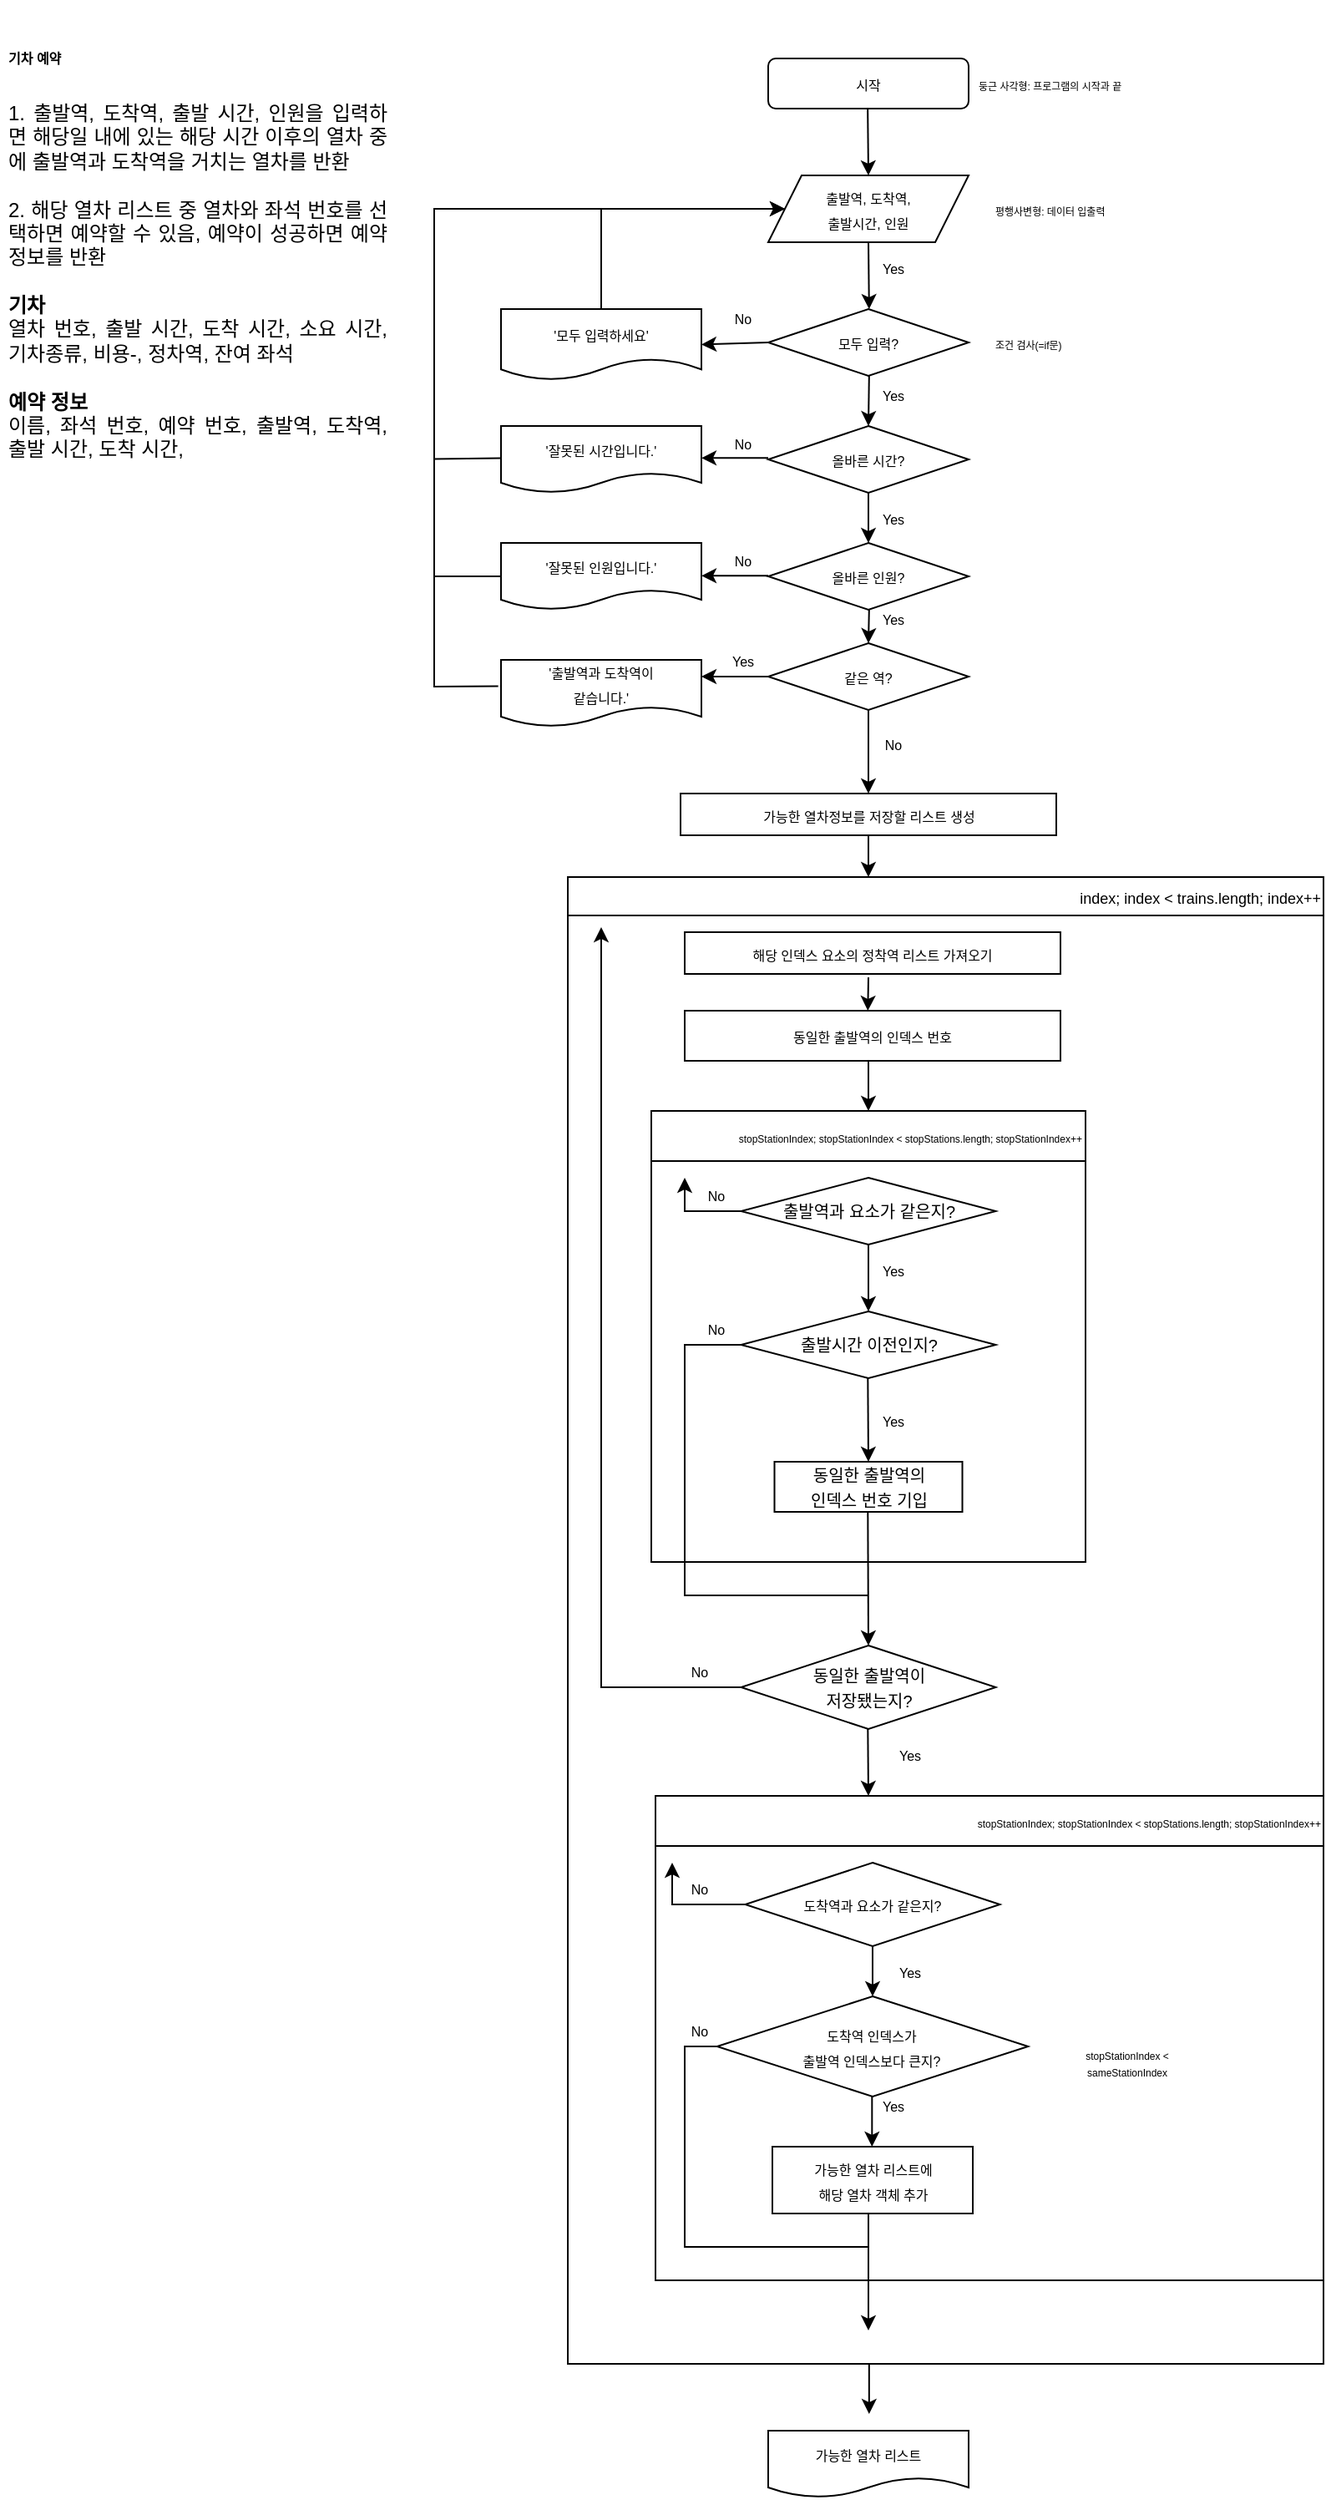 <mxfile version="21.0.6" type="device"><diagram name="페이지-1" id="TivX8u7nkttPi0Drc1GT"><mxGraphModel dx="386" dy="1572" grid="1" gridSize="10" guides="1" tooltips="1" connect="1" arrows="1" fold="1" page="1" pageScale="1" pageWidth="827" pageHeight="1169" math="0" shadow="0"><root><mxCell id="0"/><mxCell id="1" parent="0"/><mxCell id="CI9CVftKUss4nP9BuD28-2" value="&lt;h1&gt;&lt;font style=&quot;font-size: 8px;&quot;&gt;기차 예약&lt;/font&gt;&lt;/h1&gt;&lt;div style=&quot;text-align: justify;&quot;&gt;1. 출발역, 도착역, 출발 시간, 인원을 입력하면 해당일 내에 있는 해당 시간 이후의 열차 중에 출발역과 도착역을 거치는 열차를 반환&lt;/div&gt;&lt;div style=&quot;text-align: justify;&quot;&gt;&lt;br&gt;&lt;/div&gt;&lt;div style=&quot;text-align: justify;&quot;&gt;2. 해당 열차 리스트 중 열차와 좌석 번호를 선택하면 예약할 수 있음, 예약이 성공하면 예약 정보를 반환&lt;/div&gt;&lt;div style=&quot;text-align: justify;&quot;&gt;&lt;br&gt;&lt;/div&gt;&lt;div style=&quot;text-align: justify;&quot;&gt;&lt;b&gt;기차&lt;/b&gt;&lt;/div&gt;&lt;div style=&quot;text-align: justify;&quot;&gt;열차 번호, 출발 시간, 도착 시간, 소요 시간, 기차종류,&amp;nbsp;&lt;span style=&quot;background-color: initial;&quot;&gt;비용-, 정차역, 잔여 좌석&amp;nbsp;&lt;/span&gt;&lt;/div&gt;&lt;div style=&quot;text-align: justify;&quot;&gt;&lt;br&gt;&lt;/div&gt;&lt;div style=&quot;text-align: justify;&quot;&gt;&lt;b&gt;예약 정보&lt;/b&gt;&lt;/div&gt;&lt;div style=&quot;text-align: justify;&quot;&gt;이름, 좌석 번호, 예약 번호, 출발역, 도착역, 출발 시간, 도착 시간,&amp;nbsp;&lt;/div&gt;&lt;div style=&quot;text-align: justify;&quot;&gt;&lt;br&gt;&lt;/div&gt;&lt;div&gt;&lt;br&gt;&lt;/div&gt;" style="text;html=1;strokeColor=none;fillColor=none;spacing=5;spacingTop=-20;whiteSpace=wrap;overflow=hidden;rounded=0;" parent="1" vertex="1"><mxGeometry x="10" y="-1145" width="235" height="300" as="geometry"/></mxCell><mxCell id="72me5ZO-nf5Kt0Uqi4xf-1" value="&lt;font style=&quot;font-size: 8px;&quot;&gt;시작&lt;/font&gt;" style="rounded=1;whiteSpace=wrap;html=1;" vertex="1" parent="1"><mxGeometry x="470" y="-1120" width="120" height="30" as="geometry"/></mxCell><mxCell id="72me5ZO-nf5Kt0Uqi4xf-2" value="&lt;font style=&quot;font-size: 6px;&quot;&gt;둥근 사각형: 프로그램의 시작과 끝&lt;/font&gt;" style="text;strokeColor=none;fillColor=none;align=left;verticalAlign=middle;spacingLeft=4;spacingRight=4;overflow=hidden;points=[[0,0.5],[1,0.5]];portConstraint=eastwest;rotatable=0;whiteSpace=wrap;html=1;" vertex="1" parent="1"><mxGeometry x="590" y="-1120" width="200" height="30" as="geometry"/></mxCell><mxCell id="72me5ZO-nf5Kt0Uqi4xf-3" value="&lt;font style=&quot;font-size: 8px;&quot;&gt;출발역, 도착역,&lt;br&gt;출발시간, 인원&lt;/font&gt;" style="shape=parallelogram;perimeter=parallelogramPerimeter;whiteSpace=wrap;html=1;fixedSize=1;" vertex="1" parent="1"><mxGeometry x="470" y="-1050" width="120" height="40" as="geometry"/></mxCell><mxCell id="72me5ZO-nf5Kt0Uqi4xf-4" value="&lt;font style=&quot;font-size: 6px;&quot;&gt;평행사변형: 데이터 입출력&lt;/font&gt;" style="text;strokeColor=none;fillColor=none;align=left;verticalAlign=middle;spacingLeft=4;spacingRight=4;overflow=hidden;points=[[0,0.5],[1,0.5]];portConstraint=eastwest;rotatable=0;whiteSpace=wrap;html=1;" vertex="1" parent="1"><mxGeometry x="600" y="-1045" width="170" height="30" as="geometry"/></mxCell><mxCell id="72me5ZO-nf5Kt0Uqi4xf-5" value="" style="endArrow=classic;html=1;rounded=0;" edge="1" parent="1"><mxGeometry width="50" height="50" relative="1" as="geometry"><mxPoint x="529.58" y="-1090" as="sourcePoint"/><mxPoint x="530" y="-1050" as="targetPoint"/></mxGeometry></mxCell><mxCell id="72me5ZO-nf5Kt0Uqi4xf-6" value="&lt;font style=&quot;font-size: 8px;&quot;&gt;모두 입력?&lt;/font&gt;" style="rhombus;whiteSpace=wrap;html=1;" vertex="1" parent="1"><mxGeometry x="470" y="-970" width="120" height="40" as="geometry"/></mxCell><mxCell id="72me5ZO-nf5Kt0Uqi4xf-7" value="&lt;font style=&quot;font-size: 6px;&quot;&gt;조건 검사(=if문)&lt;/font&gt;" style="text;strokeColor=none;fillColor=none;align=left;verticalAlign=middle;spacingLeft=4;spacingRight=4;overflow=hidden;points=[[0,0.5],[1,0.5]];portConstraint=eastwest;rotatable=0;whiteSpace=wrap;html=1;" vertex="1" parent="1"><mxGeometry x="600" y="-965" width="110" height="30" as="geometry"/></mxCell><mxCell id="72me5ZO-nf5Kt0Uqi4xf-10" value="" style="endArrow=classic;html=1;rounded=0;" edge="1" parent="1"><mxGeometry width="50" height="50" relative="1" as="geometry"><mxPoint x="530" y="-1010" as="sourcePoint"/><mxPoint x="530.42" y="-970" as="targetPoint"/></mxGeometry></mxCell><mxCell id="72me5ZO-nf5Kt0Uqi4xf-12" value="&lt;font style=&quot;font-size: 8px;&quot;&gt;'모두 입력하세요'&lt;/font&gt;" style="shape=document;whiteSpace=wrap;html=1;boundedLbl=1;" vertex="1" parent="1"><mxGeometry x="310" y="-970" width="120" height="42.5" as="geometry"/></mxCell><mxCell id="72me5ZO-nf5Kt0Uqi4xf-16" value="" style="endArrow=classic;html=1;rounded=0;entryX=0;entryY=0.5;entryDx=0;entryDy=0;exitX=0.5;exitY=0;exitDx=0;exitDy=0;" edge="1" parent="1" source="72me5ZO-nf5Kt0Uqi4xf-12" target="72me5ZO-nf5Kt0Uqi4xf-3"><mxGeometry width="50" height="50" relative="1" as="geometry"><mxPoint x="379" y="-950" as="sourcePoint"/><mxPoint x="429" y="-985" as="targetPoint"/><Array as="points"><mxPoint x="370" y="-1030"/></Array></mxGeometry></mxCell><mxCell id="72me5ZO-nf5Kt0Uqi4xf-18" value="" style="endArrow=classic;html=1;rounded=0;exitX=0;exitY=0.5;exitDx=0;exitDy=0;entryX=1;entryY=0.5;entryDx=0;entryDy=0;" edge="1" parent="1" source="72me5ZO-nf5Kt0Uqi4xf-6" target="72me5ZO-nf5Kt0Uqi4xf-12"><mxGeometry width="50" height="50" relative="1" as="geometry"><mxPoint x="460" y="-920" as="sourcePoint"/><mxPoint x="440" y="-920.42" as="targetPoint"/></mxGeometry></mxCell><mxCell id="72me5ZO-nf5Kt0Uqi4xf-20" value="&lt;font style=&quot;font-size: 8px;&quot;&gt;No&lt;/font&gt;" style="text;html=1;strokeColor=none;fillColor=none;align=center;verticalAlign=middle;whiteSpace=wrap;rounded=0;" vertex="1" parent="1"><mxGeometry x="440" y="-970" width="30" height="10" as="geometry"/></mxCell><mxCell id="72me5ZO-nf5Kt0Uqi4xf-23" value="&lt;font style=&quot;font-size: 8px;&quot;&gt;올바른 시간?&lt;/font&gt;" style="rhombus;whiteSpace=wrap;html=1;" vertex="1" parent="1"><mxGeometry x="470" y="-900" width="120" height="40" as="geometry"/></mxCell><mxCell id="72me5ZO-nf5Kt0Uqi4xf-24" value="" style="endArrow=classic;html=1;rounded=0;" edge="1" parent="1"><mxGeometry width="50" height="50" relative="1" as="geometry"><mxPoint x="530.42" y="-930" as="sourcePoint"/><mxPoint x="530" y="-900" as="targetPoint"/></mxGeometry></mxCell><mxCell id="72me5ZO-nf5Kt0Uqi4xf-25" value="&lt;font style=&quot;font-size: 8px;&quot;&gt;'잘못된 시간입니다.'&lt;/font&gt;" style="shape=document;whiteSpace=wrap;html=1;boundedLbl=1;" vertex="1" parent="1"><mxGeometry x="310" y="-900" width="120" height="40" as="geometry"/></mxCell><mxCell id="72me5ZO-nf5Kt0Uqi4xf-27" value="" style="endArrow=classic;html=1;rounded=0;" edge="1" parent="1"><mxGeometry width="50" height="50" relative="1" as="geometry"><mxPoint x="270" y="-800" as="sourcePoint"/><mxPoint x="480" y="-1030" as="targetPoint"/><Array as="points"><mxPoint x="270" y="-1030"/></Array></mxGeometry></mxCell><mxCell id="72me5ZO-nf5Kt0Uqi4xf-29" value="&lt;font style=&quot;font-size: 8px;&quot;&gt;올바른 인원?&lt;/font&gt;" style="rhombus;whiteSpace=wrap;html=1;" vertex="1" parent="1"><mxGeometry x="470" y="-830" width="120" height="40" as="geometry"/></mxCell><mxCell id="72me5ZO-nf5Kt0Uqi4xf-32" value="&lt;font style=&quot;font-size: 8px;&quot;&gt;'잘못된 인원입니다.'&lt;/font&gt;" style="shape=document;whiteSpace=wrap;html=1;boundedLbl=1;" vertex="1" parent="1"><mxGeometry x="310" y="-830" width="120" height="40" as="geometry"/></mxCell><mxCell id="72me5ZO-nf5Kt0Uqi4xf-33" value="" style="endArrow=none;html=1;rounded=0;" edge="1" parent="1"><mxGeometry width="50" height="50" relative="1" as="geometry"><mxPoint x="270" y="-880.27" as="sourcePoint"/><mxPoint x="310" y="-880.69" as="targetPoint"/></mxGeometry></mxCell><mxCell id="72me5ZO-nf5Kt0Uqi4xf-34" value="" style="endArrow=none;html=1;rounded=0;entryX=0;entryY=0.5;entryDx=0;entryDy=0;" edge="1" parent="1" target="72me5ZO-nf5Kt0Uqi4xf-32"><mxGeometry width="50" height="50" relative="1" as="geometry"><mxPoint x="270" y="-810" as="sourcePoint"/><mxPoint x="310" y="-730.42" as="targetPoint"/></mxGeometry></mxCell><mxCell id="72me5ZO-nf5Kt0Uqi4xf-38" value="" style="endArrow=classic;html=1;rounded=0;exitX=0;exitY=0.5;exitDx=0;exitDy=0;entryX=1;entryY=0.5;entryDx=0;entryDy=0;" edge="1" parent="1"><mxGeometry width="50" height="50" relative="1" as="geometry"><mxPoint x="470" y="-880.83" as="sourcePoint"/><mxPoint x="430" y="-880.83" as="targetPoint"/></mxGeometry></mxCell><mxCell id="72me5ZO-nf5Kt0Uqi4xf-39" value="&lt;font style=&quot;font-size: 8px;&quot;&gt;No&lt;/font&gt;" style="text;html=1;strokeColor=none;fillColor=none;align=center;verticalAlign=middle;whiteSpace=wrap;rounded=0;" vertex="1" parent="1"><mxGeometry x="440" y="-900" width="30" height="20" as="geometry"/></mxCell><mxCell id="72me5ZO-nf5Kt0Uqi4xf-41" value="&lt;font style=&quot;font-size: 8px;&quot;&gt;Yes&lt;/font&gt;" style="text;html=1;strokeColor=none;fillColor=none;align=center;verticalAlign=middle;whiteSpace=wrap;rounded=0;" vertex="1" parent="1"><mxGeometry x="530" y="-1000" width="30" height="10" as="geometry"/></mxCell><mxCell id="72me5ZO-nf5Kt0Uqi4xf-42" value="" style="endArrow=classic;html=1;rounded=0;" edge="1" parent="1"><mxGeometry width="50" height="50" relative="1" as="geometry"><mxPoint x="530" y="-860" as="sourcePoint"/><mxPoint x="530" y="-830" as="targetPoint"/></mxGeometry></mxCell><mxCell id="72me5ZO-nf5Kt0Uqi4xf-44" style="edgeStyle=orthogonalEdgeStyle;rounded=0;orthogonalLoop=1;jettySize=auto;html=1;exitX=0.5;exitY=1;exitDx=0;exitDy=0;" edge="1" parent="1" source="72me5ZO-nf5Kt0Uqi4xf-29" target="72me5ZO-nf5Kt0Uqi4xf-29"><mxGeometry relative="1" as="geometry"/></mxCell><mxCell id="72me5ZO-nf5Kt0Uqi4xf-45" value="" style="endArrow=classic;html=1;rounded=0;exitX=0;exitY=0.5;exitDx=0;exitDy=0;" edge="1" parent="1" source="72me5ZO-nf5Kt0Uqi4xf-121"><mxGeometry width="50" height="50" relative="1" as="geometry"><mxPoint x="470" y="-755" as="sourcePoint"/><mxPoint x="430" y="-750" as="targetPoint"/></mxGeometry></mxCell><mxCell id="72me5ZO-nf5Kt0Uqi4xf-46" value="&lt;span style=&quot;font-size: 8px;&quot;&gt;Yes&lt;/span&gt;" style="text;html=1;strokeColor=none;fillColor=none;align=center;verticalAlign=middle;whiteSpace=wrap;rounded=0;" vertex="1" parent="1"><mxGeometry x="440" y="-770" width="30" height="20" as="geometry"/></mxCell><mxCell id="72me5ZO-nf5Kt0Uqi4xf-57" value="&lt;font style=&quot;font-size: 8px;&quot;&gt;Yes&lt;/font&gt;" style="text;html=1;strokeColor=none;fillColor=none;align=center;verticalAlign=middle;whiteSpace=wrap;rounded=0;" vertex="1" parent="1"><mxGeometry x="530" y="-927.5" width="30" height="17.5" as="geometry"/></mxCell><mxCell id="72me5ZO-nf5Kt0Uqi4xf-58" value="&lt;font style=&quot;font-size: 8px;&quot;&gt;Yes&lt;/font&gt;" style="text;html=1;strokeColor=none;fillColor=none;align=center;verticalAlign=middle;whiteSpace=wrap;rounded=0;" vertex="1" parent="1"><mxGeometry x="530.42" y="-850" width="30" height="10" as="geometry"/></mxCell><mxCell id="72me5ZO-nf5Kt0Uqi4xf-64" value="&lt;span style=&quot;border-color: var(--border-color); font-weight: normal;&quot;&gt;&lt;font style=&quot;border-color: var(--border-color); font-size: 9px;&quot;&gt;index; index &amp;lt; trains.length; index++&lt;/font&gt;&lt;/span&gt;" style="swimlane;whiteSpace=wrap;html=1;align=right;" vertex="1" parent="1"><mxGeometry x="350" y="-630" width="452.5" height="890" as="geometry"/></mxCell><mxCell id="72me5ZO-nf5Kt0Uqi4xf-65" value="&lt;font style=&quot;font-weight: normal; font-size: 6px;&quot;&gt;stopStationIndex; stopStationIndex &amp;lt; stopStations.length; stopStationIndex++&lt;/font&gt;" style="swimlane;whiteSpace=wrap;html=1;align=right;startSize=30;" vertex="1" parent="72me5ZO-nf5Kt0Uqi4xf-64"><mxGeometry x="50" y="140" width="260" height="270" as="geometry"/></mxCell><mxCell id="72me5ZO-nf5Kt0Uqi4xf-91" value="&lt;font style=&quot;font-size: 10px;&quot;&gt;출발역과 요소가 같은지?&lt;/font&gt;" style="rhombus;whiteSpace=wrap;html=1;" vertex="1" parent="72me5ZO-nf5Kt0Uqi4xf-65"><mxGeometry x="53.75" y="40" width="152.5" height="40" as="geometry"/></mxCell><mxCell id="72me5ZO-nf5Kt0Uqi4xf-92" value="&lt;font style=&quot;font-size: 10px;&quot;&gt;동일한 출발역의&lt;br&gt;인덱스 번호 기입&lt;/font&gt;" style="whiteSpace=wrap;html=1;" vertex="1" parent="72me5ZO-nf5Kt0Uqi4xf-65"><mxGeometry x="73.75" y="210" width="112.5" height="30" as="geometry"/></mxCell><mxCell id="72me5ZO-nf5Kt0Uqi4xf-93" value="" style="endArrow=classic;html=1;rounded=0;exitX=0.5;exitY=1;exitDx=0;exitDy=0;entryX=0.5;entryY=0;entryDx=0;entryDy=0;" edge="1" parent="72me5ZO-nf5Kt0Uqi4xf-65" source="72me5ZO-nf5Kt0Uqi4xf-91" target="72me5ZO-nf5Kt0Uqi4xf-118"><mxGeometry width="50" height="50" relative="1" as="geometry"><mxPoint x="143.41" y="90" as="sourcePoint"/><mxPoint x="130" y="100" as="targetPoint"/></mxGeometry></mxCell><mxCell id="72me5ZO-nf5Kt0Uqi4xf-118" value="&lt;font style=&quot;font-size: 10px;&quot;&gt;출발시간 이전인지?&lt;/font&gt;" style="rhombus;whiteSpace=wrap;html=1;" vertex="1" parent="72me5ZO-nf5Kt0Uqi4xf-65"><mxGeometry x="53.75" y="120" width="152.5" height="40" as="geometry"/></mxCell><mxCell id="72me5ZO-nf5Kt0Uqi4xf-129" value="&lt;font style=&quot;font-size: 8px;&quot;&gt;No&lt;/font&gt;" style="text;html=1;strokeColor=none;fillColor=none;align=center;verticalAlign=middle;whiteSpace=wrap;rounded=0;" vertex="1" parent="72me5ZO-nf5Kt0Uqi4xf-65"><mxGeometry x="23.75" y="40" width="30" height="20" as="geometry"/></mxCell><mxCell id="72me5ZO-nf5Kt0Uqi4xf-131" value="" style="endArrow=classic;html=1;rounded=0;exitX=0.5;exitY=1;exitDx=0;exitDy=0;" edge="1" parent="72me5ZO-nf5Kt0Uqi4xf-65"><mxGeometry width="50" height="50" relative="1" as="geometry"><mxPoint x="129.66" y="160" as="sourcePoint"/><mxPoint x="130" y="210" as="targetPoint"/></mxGeometry></mxCell><mxCell id="72me5ZO-nf5Kt0Uqi4xf-132" value="&lt;font style=&quot;font-size: 8px;&quot;&gt;No&lt;/font&gt;" style="text;html=1;strokeColor=none;fillColor=none;align=center;verticalAlign=middle;whiteSpace=wrap;rounded=0;" vertex="1" parent="72me5ZO-nf5Kt0Uqi4xf-65"><mxGeometry x="23.75" y="120" width="30" height="20" as="geometry"/></mxCell><mxCell id="72me5ZO-nf5Kt0Uqi4xf-133" value="&lt;font style=&quot;font-size: 8px;&quot;&gt;Yes&lt;/font&gt;" style="text;html=1;strokeColor=none;fillColor=none;align=center;verticalAlign=middle;whiteSpace=wrap;rounded=0;" vertex="1" parent="72me5ZO-nf5Kt0Uqi4xf-65"><mxGeometry x="130" y="90" width="30" height="10" as="geometry"/></mxCell><mxCell id="72me5ZO-nf5Kt0Uqi4xf-134" value="&lt;font style=&quot;font-size: 8px;&quot;&gt;Yes&lt;/font&gt;" style="text;html=1;strokeColor=none;fillColor=none;align=center;verticalAlign=middle;whiteSpace=wrap;rounded=0;" vertex="1" parent="72me5ZO-nf5Kt0Uqi4xf-65"><mxGeometry x="130" y="180" width="30" height="10" as="geometry"/></mxCell><mxCell id="72me5ZO-nf5Kt0Uqi4xf-173" value="" style="endArrow=classic;html=1;rounded=0;exitX=1;exitY=1;exitDx=0;exitDy=0;" edge="1" parent="72me5ZO-nf5Kt0Uqi4xf-65" source="72me5ZO-nf5Kt0Uqi4xf-129"><mxGeometry width="50" height="50" relative="1" as="geometry"><mxPoint x="30" y="100" as="sourcePoint"/><mxPoint x="20" y="40" as="targetPoint"/><Array as="points"><mxPoint x="20" y="60"/></Array></mxGeometry></mxCell><mxCell id="72me5ZO-nf5Kt0Uqi4xf-62" value="&lt;font style=&quot;font-size: 8px;&quot;&gt;해당 인덱스 요소의 정착역 리스트 가져오기&lt;/font&gt;" style="whiteSpace=wrap;html=1;" vertex="1" parent="72me5ZO-nf5Kt0Uqi4xf-64"><mxGeometry x="70" y="33" width="225" height="25" as="geometry"/></mxCell><mxCell id="72me5ZO-nf5Kt0Uqi4xf-89" value="&lt;font style=&quot;font-size: 8px;&quot;&gt;동일한 출발역의 인덱스 번호&lt;/font&gt;" style="whiteSpace=wrap;html=1;" vertex="1" parent="72me5ZO-nf5Kt0Uqi4xf-64"><mxGeometry x="70" y="80" width="225" height="30" as="geometry"/></mxCell><mxCell id="72me5ZO-nf5Kt0Uqi4xf-96" value="" style="endArrow=classic;html=1;rounded=0;" edge="1" parent="72me5ZO-nf5Kt0Uqi4xf-64"><mxGeometry width="50" height="50" relative="1" as="geometry"><mxPoint x="180" y="110" as="sourcePoint"/><mxPoint x="180" y="140" as="targetPoint"/></mxGeometry></mxCell><mxCell id="72me5ZO-nf5Kt0Uqi4xf-97" value="&lt;font style=&quot;font-size: 10px;&quot;&gt;동일한 출발역이&lt;br&gt;저장됐는지?&lt;/font&gt;" style="rhombus;whiteSpace=wrap;html=1;" vertex="1" parent="72me5ZO-nf5Kt0Uqi4xf-64"><mxGeometry x="103.75" y="460" width="152.5" height="50" as="geometry"/></mxCell><mxCell id="72me5ZO-nf5Kt0Uqi4xf-99" value="&lt;font style=&quot;font-weight: normal; font-size: 6px;&quot;&gt;stopStationIndex; stopStationIndex &amp;lt; stopStations.length; stopStationIndex++&lt;/font&gt;" style="swimlane;whiteSpace=wrap;html=1;align=right;startSize=30;" vertex="1" parent="72me5ZO-nf5Kt0Uqi4xf-64"><mxGeometry x="52.5" y="550" width="400" height="290" as="geometry"/></mxCell><mxCell id="72me5ZO-nf5Kt0Uqi4xf-100" value="&lt;font style=&quot;font-size: 8px;&quot;&gt;도착역과 요소가 같은지?&lt;/font&gt;" style="rhombus;whiteSpace=wrap;html=1;" vertex="1" parent="72me5ZO-nf5Kt0Uqi4xf-99"><mxGeometry x="53.75" y="40" width="152.5" height="50" as="geometry"/></mxCell><mxCell id="72me5ZO-nf5Kt0Uqi4xf-102" value="" style="endArrow=classic;html=1;rounded=0;entryX=0.5;entryY=0;entryDx=0;entryDy=0;exitX=0.5;exitY=1;exitDx=0;exitDy=0;" edge="1" parent="72me5ZO-nf5Kt0Uqi4xf-99" source="72me5ZO-nf5Kt0Uqi4xf-100"><mxGeometry width="50" height="50" relative="1" as="geometry"><mxPoint x="143.41" y="90" as="sourcePoint"/><mxPoint x="130" y="120.0" as="targetPoint"/></mxGeometry></mxCell><mxCell id="72me5ZO-nf5Kt0Uqi4xf-104" value="&lt;font style=&quot;font-size: 8px;&quot;&gt;도착역 인덱스가&lt;br&gt;출발역 인덱스보다 큰지?&lt;/font&gt;" style="rhombus;whiteSpace=wrap;html=1;" vertex="1" parent="72me5ZO-nf5Kt0Uqi4xf-99"><mxGeometry x="36.88" y="120" width="186.25" height="60" as="geometry"/></mxCell><mxCell id="72me5ZO-nf5Kt0Uqi4xf-107" value="&lt;font style=&quot;font-size: 8px;&quot;&gt;가능한 열차 리스트에&lt;br&gt;해당 열차 객체 추가&lt;/font&gt;" style="rounded=0;whiteSpace=wrap;html=1;" vertex="1" parent="72me5ZO-nf5Kt0Uqi4xf-99"><mxGeometry x="70" y="210" width="120" height="40" as="geometry"/></mxCell><mxCell id="72me5ZO-nf5Kt0Uqi4xf-136" value="" style="endArrow=classic;html=1;rounded=0;entryX=0.5;entryY=0;entryDx=0;entryDy=0;exitX=0.5;exitY=1;exitDx=0;exitDy=0;" edge="1" parent="72me5ZO-nf5Kt0Uqi4xf-99"><mxGeometry width="50" height="50" relative="1" as="geometry"><mxPoint x="129.66" y="180" as="sourcePoint"/><mxPoint x="129.66" y="210.0" as="targetPoint"/></mxGeometry></mxCell><mxCell id="72me5ZO-nf5Kt0Uqi4xf-138" value="&lt;font style=&quot;font-size: 8px;&quot;&gt;No&lt;/font&gt;" style="text;html=1;strokeColor=none;fillColor=none;align=center;verticalAlign=middle;whiteSpace=wrap;rounded=0;" vertex="1" parent="72me5ZO-nf5Kt0Uqi4xf-99"><mxGeometry x="11.5" y="50" width="30" height="10" as="geometry"/></mxCell><mxCell id="72me5ZO-nf5Kt0Uqi4xf-165" value="&lt;font style=&quot;font-size: 8px;&quot;&gt;No&lt;/font&gt;" style="text;html=1;strokeColor=none;fillColor=none;align=center;verticalAlign=middle;whiteSpace=wrap;rounded=0;" vertex="1" parent="72me5ZO-nf5Kt0Uqi4xf-99"><mxGeometry x="11.5" y="130" width="30" height="20" as="geometry"/></mxCell><mxCell id="72me5ZO-nf5Kt0Uqi4xf-166" value="&lt;font style=&quot;font-size: 8px;&quot;&gt;Yes&lt;/font&gt;" style="text;html=1;strokeColor=none;fillColor=none;align=center;verticalAlign=middle;whiteSpace=wrap;rounded=0;" vertex="1" parent="72me5ZO-nf5Kt0Uqi4xf-99"><mxGeometry x="137.5" y="100" width="30" height="10" as="geometry"/></mxCell><mxCell id="72me5ZO-nf5Kt0Uqi4xf-167" value="&lt;font style=&quot;font-size: 8px;&quot;&gt;Yes&lt;/font&gt;" style="text;html=1;strokeColor=none;fillColor=none;align=center;verticalAlign=middle;whiteSpace=wrap;rounded=0;" vertex="1" parent="72me5ZO-nf5Kt0Uqi4xf-99"><mxGeometry x="127.5" y="180" width="30" height="10" as="geometry"/></mxCell><mxCell id="72me5ZO-nf5Kt0Uqi4xf-184" value="" style="endArrow=none;html=1;rounded=0;" edge="1" parent="72me5ZO-nf5Kt0Uqi4xf-99"><mxGeometry width="50" height="50" relative="1" as="geometry"><mxPoint x="127.5" y="290" as="sourcePoint"/><mxPoint x="127.5" y="250" as="targetPoint"/></mxGeometry></mxCell><mxCell id="72me5ZO-nf5Kt0Uqi4xf-187" value="&lt;h6&gt;&lt;span style=&quot;font-weight: normal;&quot;&gt;&lt;font style=&quot;font-size: 6px;&quot;&gt;stopStationIndex &amp;lt;&lt;br&gt;&lt;/font&gt;&lt;font style=&quot;font-size: 6px;&quot;&gt;sameStationIndex&lt;/font&gt;&lt;/span&gt;&lt;/h6&gt;" style="text;strokeColor=none;fillColor=none;align=center;verticalAlign=middle;spacingLeft=4;spacingRight=4;overflow=hidden;points=[[0,0.5],[1,0.5]];portConstraint=eastwest;rotatable=0;whiteSpace=wrap;html=1;" vertex="1" parent="72me5ZO-nf5Kt0Uqi4xf-99"><mxGeometry x="227.5" y="130" width="110" height="40" as="geometry"/></mxCell><mxCell id="72me5ZO-nf5Kt0Uqi4xf-103" value="" style="endArrow=classic;html=1;rounded=0;exitX=0;exitY=0.5;exitDx=0;exitDy=0;" edge="1" parent="72me5ZO-nf5Kt0Uqi4xf-64" source="72me5ZO-nf5Kt0Uqi4xf-100"><mxGeometry width="50" height="50" relative="1" as="geometry"><mxPoint x="62.5" y="640" as="sourcePoint"/><mxPoint x="62.5" y="590" as="targetPoint"/><Array as="points"><mxPoint x="62.5" y="615"/></Array></mxGeometry></mxCell><mxCell id="72me5ZO-nf5Kt0Uqi4xf-120" value="" style="endArrow=none;html=1;rounded=0;entryX=0;entryY=0.5;entryDx=0;entryDy=0;" edge="1" parent="72me5ZO-nf5Kt0Uqi4xf-64" target="72me5ZO-nf5Kt0Uqi4xf-118"><mxGeometry width="50" height="50" relative="1" as="geometry"><mxPoint x="180" y="430" as="sourcePoint"/><mxPoint x="130" y="280" as="targetPoint"/><Array as="points"><mxPoint x="70" y="430"/><mxPoint x="70" y="280"/></Array></mxGeometry></mxCell><mxCell id="72me5ZO-nf5Kt0Uqi4xf-135" value="" style="endArrow=classic;html=1;rounded=0;exitX=0.5;exitY=1;exitDx=0;exitDy=0;entryX=0.5;entryY=0;entryDx=0;entryDy=0;" edge="1" parent="72me5ZO-nf5Kt0Uqi4xf-64" target="72me5ZO-nf5Kt0Uqi4xf-97"><mxGeometry width="50" height="50" relative="1" as="geometry"><mxPoint x="179.66" y="380" as="sourcePoint"/><mxPoint x="180" y="430" as="targetPoint"/></mxGeometry></mxCell><mxCell id="72me5ZO-nf5Kt0Uqi4xf-171" value="" style="endArrow=classic;html=1;rounded=0;exitX=0.5;exitY=1;exitDx=0;exitDy=0;" edge="1" parent="72me5ZO-nf5Kt0Uqi4xf-64" source="72me5ZO-nf5Kt0Uqi4xf-86"><mxGeometry width="50" height="50" relative="1" as="geometry"><mxPoint x="179.66" y="-30" as="sourcePoint"/><mxPoint x="180" as="targetPoint"/></mxGeometry></mxCell><mxCell id="72me5ZO-nf5Kt0Uqi4xf-172" value="" style="endArrow=classic;html=1;rounded=0;" edge="1" parent="72me5ZO-nf5Kt0Uqi4xf-64"><mxGeometry width="50" height="50" relative="1" as="geometry"><mxPoint x="180" y="60" as="sourcePoint"/><mxPoint x="179.66" y="80" as="targetPoint"/></mxGeometry></mxCell><mxCell id="72me5ZO-nf5Kt0Uqi4xf-174" value="&lt;font style=&quot;font-size: 8px;&quot;&gt;Yes&lt;/font&gt;" style="text;html=1;strokeColor=none;fillColor=none;align=center;verticalAlign=middle;whiteSpace=wrap;rounded=0;" vertex="1" parent="72me5ZO-nf5Kt0Uqi4xf-64"><mxGeometry x="190" y="520" width="30" height="10" as="geometry"/></mxCell><mxCell id="72me5ZO-nf5Kt0Uqi4xf-176" value="" style="endArrow=classic;html=1;rounded=0;exitX=0.5;exitY=1;exitDx=0;exitDy=0;" edge="1" parent="72me5ZO-nf5Kt0Uqi4xf-64"><mxGeometry width="50" height="50" relative="1" as="geometry"><mxPoint x="179.66" y="510" as="sourcePoint"/><mxPoint x="180" y="550" as="targetPoint"/></mxGeometry></mxCell><mxCell id="72me5ZO-nf5Kt0Uqi4xf-177" value="&lt;span style=&quot;font-size: 8px;&quot;&gt;No&lt;/span&gt;" style="text;html=1;strokeColor=none;fillColor=none;align=center;verticalAlign=middle;whiteSpace=wrap;rounded=0;" vertex="1" parent="72me5ZO-nf5Kt0Uqi4xf-64"><mxGeometry x="64" y="470" width="30" height="10" as="geometry"/></mxCell><mxCell id="72me5ZO-nf5Kt0Uqi4xf-86" value="&lt;font style=&quot;font-size: 8px;&quot;&gt;가능한 열차정보를 저장할 리스트 생성&lt;/font&gt;" style="whiteSpace=wrap;html=1;" vertex="1" parent="1"><mxGeometry x="417.5" y="-680" width="225" height="25" as="geometry"/></mxCell><mxCell id="72me5ZO-nf5Kt0Uqi4xf-98" value="" style="endArrow=classic;html=1;rounded=0;exitX=0;exitY=0.5;exitDx=0;exitDy=0;" edge="1" parent="1" source="72me5ZO-nf5Kt0Uqi4xf-97"><mxGeometry width="50" height="50" relative="1" as="geometry"><mxPoint x="410" y="-370" as="sourcePoint"/><mxPoint x="370" y="-600" as="targetPoint"/><Array as="points"><mxPoint x="370" y="-145"/></Array></mxGeometry></mxCell><mxCell id="72me5ZO-nf5Kt0Uqi4xf-117" value="&lt;font style=&quot;font-size: 8px;&quot;&gt;가능한 열차 리스트&lt;/font&gt;" style="shape=document;whiteSpace=wrap;html=1;boundedLbl=1;" vertex="1" parent="1"><mxGeometry x="470" y="300" width="120" height="40" as="geometry"/></mxCell><mxCell id="72me5ZO-nf5Kt0Uqi4xf-121" value="&lt;font style=&quot;font-size: 8px;&quot;&gt;같은 역?&lt;/font&gt;" style="rhombus;whiteSpace=wrap;html=1;" vertex="1" parent="1"><mxGeometry x="470" y="-770" width="120" height="40" as="geometry"/></mxCell><mxCell id="72me5ZO-nf5Kt0Uqi4xf-122" value="&lt;font style=&quot;font-size: 8px;&quot;&gt;'출발역과 도착역이 &lt;br&gt;같습니다.'&lt;/font&gt;" style="shape=document;whiteSpace=wrap;html=1;boundedLbl=1;" vertex="1" parent="1"><mxGeometry x="310" y="-760" width="120" height="40" as="geometry"/></mxCell><mxCell id="72me5ZO-nf5Kt0Uqi4xf-124" value="" style="endArrow=classic;html=1;rounded=0;" edge="1" parent="1"><mxGeometry width="50" height="50" relative="1" as="geometry"><mxPoint x="530.42" y="-790" as="sourcePoint"/><mxPoint x="530" y="-770" as="targetPoint"/></mxGeometry></mxCell><mxCell id="72me5ZO-nf5Kt0Uqi4xf-125" value="" style="endArrow=none;html=1;rounded=0;exitX=-0.014;exitY=0.395;exitDx=0;exitDy=0;exitPerimeter=0;" edge="1" parent="1" source="72me5ZO-nf5Kt0Uqi4xf-122"><mxGeometry width="50" height="50" relative="1" as="geometry"><mxPoint x="430" y="-750" as="sourcePoint"/><mxPoint x="270" y="-1030" as="targetPoint"/><Array as="points"><mxPoint x="270" y="-744"/></Array></mxGeometry></mxCell><mxCell id="72me5ZO-nf5Kt0Uqi4xf-126" value="&lt;font style=&quot;font-size: 8px;&quot;&gt;No&lt;/font&gt;" style="text;html=1;strokeColor=none;fillColor=none;align=center;verticalAlign=middle;whiteSpace=wrap;rounded=0;" vertex="1" parent="1"><mxGeometry x="530.42" y="-720" width="30" height="20" as="geometry"/></mxCell><mxCell id="72me5ZO-nf5Kt0Uqi4xf-127" value="" style="endArrow=classic;html=1;rounded=0;entryX=0.5;entryY=0;entryDx=0;entryDy=0;" edge="1" parent="1" target="72me5ZO-nf5Kt0Uqi4xf-86"><mxGeometry width="50" height="50" relative="1" as="geometry"><mxPoint x="530" y="-730" as="sourcePoint"/><mxPoint x="530.42" y="-710" as="targetPoint"/></mxGeometry></mxCell><mxCell id="72me5ZO-nf5Kt0Uqi4xf-137" value="" style="endArrow=classic;html=1;rounded=0;entryX=0.5;entryY=0;entryDx=0;entryDy=0;exitX=0.5;exitY=1;exitDx=0;exitDy=0;" edge="1" parent="1"><mxGeometry width="50" height="50" relative="1" as="geometry"><mxPoint x="530.42" y="260" as="sourcePoint"/><mxPoint x="530.42" y="290.0" as="targetPoint"/></mxGeometry></mxCell><mxCell id="72me5ZO-nf5Kt0Uqi4xf-168" value="&lt;font style=&quot;font-size: 8px;&quot;&gt;No&lt;/font&gt;" style="text;html=1;strokeColor=none;fillColor=none;align=center;verticalAlign=middle;whiteSpace=wrap;rounded=0;" vertex="1" parent="1"><mxGeometry x="440" y="-830" width="30" height="20" as="geometry"/></mxCell><mxCell id="72me5ZO-nf5Kt0Uqi4xf-169" value="" style="endArrow=classic;html=1;rounded=0;exitX=0;exitY=0.5;exitDx=0;exitDy=0;entryX=1;entryY=0.5;entryDx=0;entryDy=0;" edge="1" parent="1"><mxGeometry width="50" height="50" relative="1" as="geometry"><mxPoint x="470" y="-810.34" as="sourcePoint"/><mxPoint x="430" y="-810.34" as="targetPoint"/></mxGeometry></mxCell><mxCell id="72me5ZO-nf5Kt0Uqi4xf-170" value="&lt;font style=&quot;font-size: 8px;&quot;&gt;Yes&lt;/font&gt;" style="text;html=1;strokeColor=none;fillColor=none;align=center;verticalAlign=middle;whiteSpace=wrap;rounded=0;" vertex="1" parent="1"><mxGeometry x="530.42" y="-790" width="30" height="10" as="geometry"/></mxCell><mxCell id="72me5ZO-nf5Kt0Uqi4xf-181" value="" style="endArrow=classic;html=1;rounded=0;exitX=0;exitY=0.5;exitDx=0;exitDy=0;" edge="1" parent="1" source="72me5ZO-nf5Kt0Uqi4xf-104"><mxGeometry width="50" height="50" relative="1" as="geometry"><mxPoint x="430" y="90" as="sourcePoint"/><mxPoint x="530" y="240" as="targetPoint"/><Array as="points"><mxPoint x="420" y="70"/><mxPoint x="420" y="190"/><mxPoint x="530" y="190"/></Array></mxGeometry></mxCell></root></mxGraphModel></diagram></mxfile>